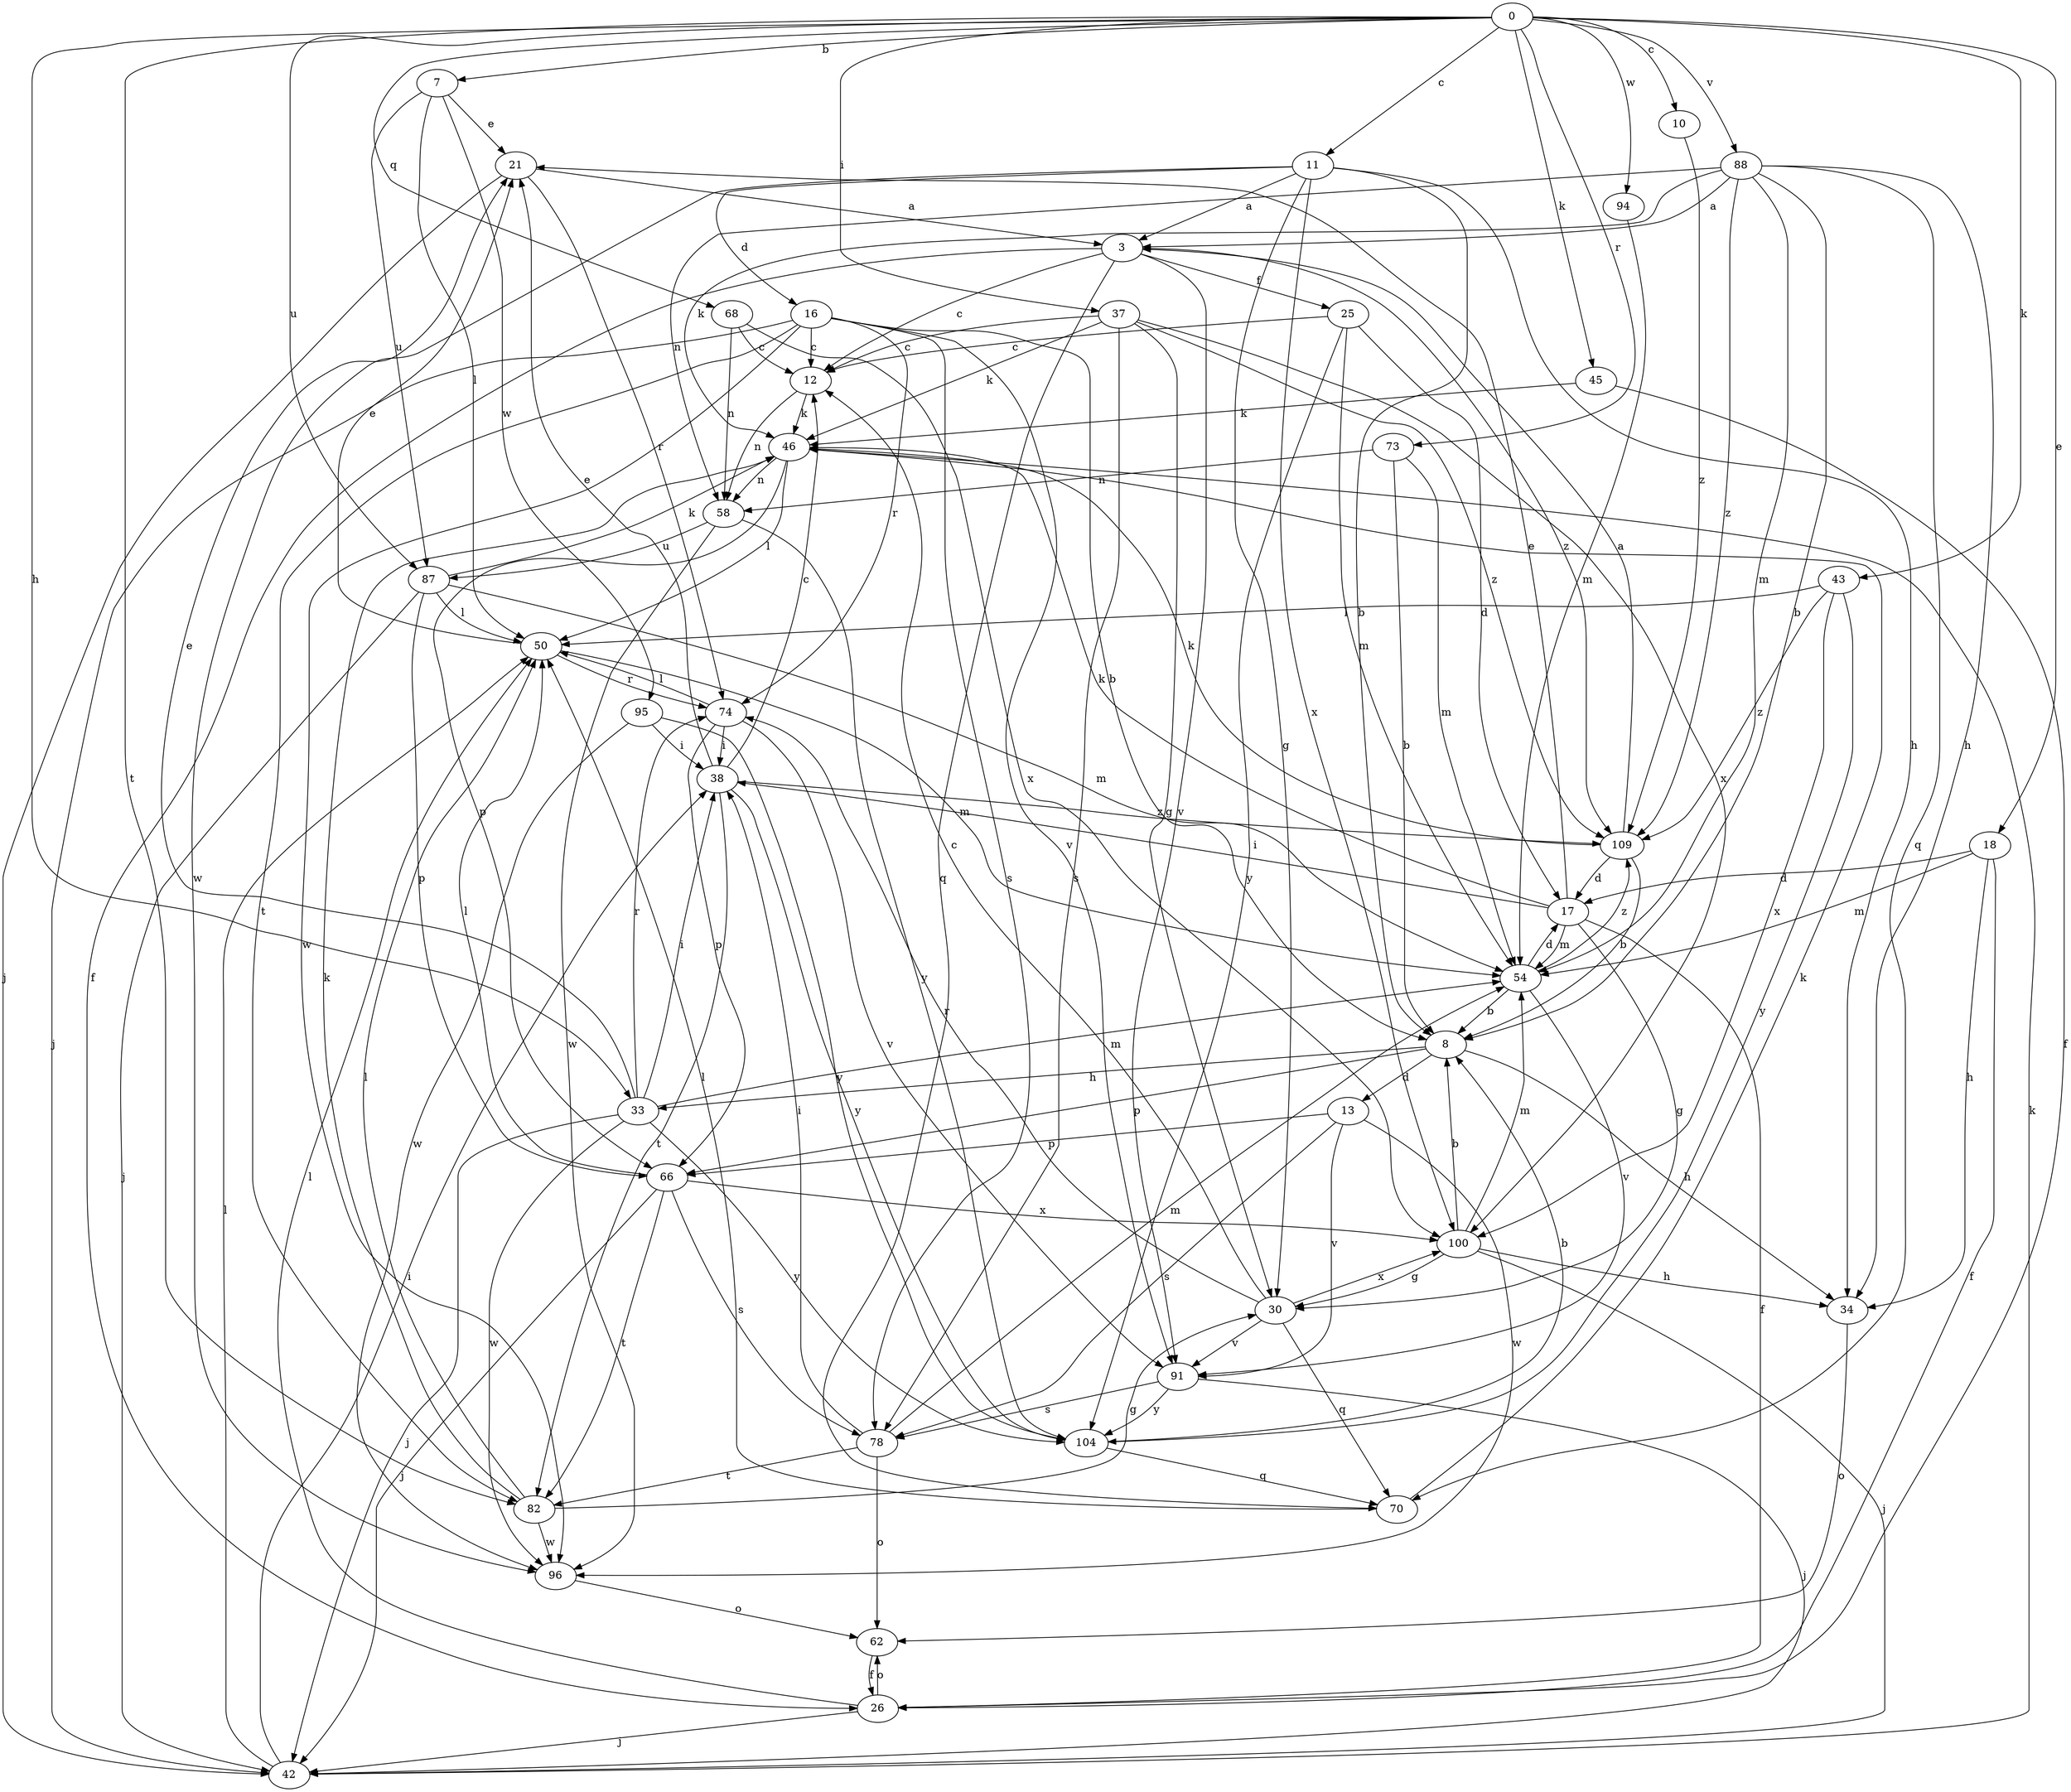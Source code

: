 strict digraph  {
0;
3;
7;
8;
10;
11;
12;
13;
16;
17;
18;
21;
25;
26;
30;
33;
34;
37;
38;
42;
43;
45;
46;
50;
54;
58;
62;
66;
68;
70;
73;
74;
78;
82;
87;
88;
91;
94;
95;
96;
100;
104;
109;
0 -> 7  [label=b];
0 -> 10  [label=c];
0 -> 11  [label=c];
0 -> 18  [label=e];
0 -> 33  [label=h];
0 -> 37  [label=i];
0 -> 43  [label=k];
0 -> 45  [label=k];
0 -> 68  [label=q];
0 -> 73  [label=r];
0 -> 82  [label=t];
0 -> 87  [label=u];
0 -> 88  [label=v];
0 -> 94  [label=w];
3 -> 12  [label=c];
3 -> 25  [label=f];
3 -> 26  [label=f];
3 -> 70  [label=q];
3 -> 91  [label=v];
3 -> 109  [label=z];
7 -> 21  [label=e];
7 -> 50  [label=l];
7 -> 87  [label=u];
7 -> 95  [label=w];
8 -> 13  [label=d];
8 -> 33  [label=h];
8 -> 34  [label=h];
8 -> 66  [label=p];
10 -> 109  [label=z];
11 -> 3  [label=a];
11 -> 8  [label=b];
11 -> 16  [label=d];
11 -> 30  [label=g];
11 -> 34  [label=h];
11 -> 96  [label=w];
11 -> 100  [label=x];
12 -> 46  [label=k];
12 -> 58  [label=n];
13 -> 66  [label=p];
13 -> 78  [label=s];
13 -> 91  [label=v];
13 -> 96  [label=w];
16 -> 8  [label=b];
16 -> 12  [label=c];
16 -> 42  [label=j];
16 -> 74  [label=r];
16 -> 78  [label=s];
16 -> 82  [label=t];
16 -> 91  [label=v];
16 -> 96  [label=w];
17 -> 21  [label=e];
17 -> 26  [label=f];
17 -> 30  [label=g];
17 -> 38  [label=i];
17 -> 46  [label=k];
17 -> 54  [label=m];
18 -> 17  [label=d];
18 -> 26  [label=f];
18 -> 34  [label=h];
18 -> 54  [label=m];
21 -> 3  [label=a];
21 -> 42  [label=j];
21 -> 74  [label=r];
25 -> 12  [label=c];
25 -> 17  [label=d];
25 -> 54  [label=m];
25 -> 104  [label=y];
26 -> 42  [label=j];
26 -> 50  [label=l];
26 -> 62  [label=o];
30 -> 12  [label=c];
30 -> 70  [label=q];
30 -> 74  [label=r];
30 -> 91  [label=v];
30 -> 100  [label=x];
33 -> 21  [label=e];
33 -> 38  [label=i];
33 -> 42  [label=j];
33 -> 54  [label=m];
33 -> 74  [label=r];
33 -> 96  [label=w];
33 -> 104  [label=y];
34 -> 62  [label=o];
37 -> 12  [label=c];
37 -> 30  [label=g];
37 -> 46  [label=k];
37 -> 78  [label=s];
37 -> 100  [label=x];
37 -> 109  [label=z];
38 -> 12  [label=c];
38 -> 21  [label=e];
38 -> 82  [label=t];
38 -> 104  [label=y];
38 -> 109  [label=z];
42 -> 38  [label=i];
42 -> 46  [label=k];
42 -> 50  [label=l];
43 -> 50  [label=l];
43 -> 100  [label=x];
43 -> 104  [label=y];
43 -> 109  [label=z];
45 -> 26  [label=f];
45 -> 46  [label=k];
46 -> 50  [label=l];
46 -> 58  [label=n];
46 -> 66  [label=p];
50 -> 21  [label=e];
50 -> 54  [label=m];
50 -> 74  [label=r];
54 -> 8  [label=b];
54 -> 17  [label=d];
54 -> 91  [label=v];
54 -> 109  [label=z];
58 -> 87  [label=u];
58 -> 96  [label=w];
58 -> 104  [label=y];
62 -> 26  [label=f];
66 -> 42  [label=j];
66 -> 50  [label=l];
66 -> 78  [label=s];
66 -> 82  [label=t];
66 -> 100  [label=x];
68 -> 12  [label=c];
68 -> 58  [label=n];
68 -> 100  [label=x];
70 -> 46  [label=k];
70 -> 50  [label=l];
73 -> 8  [label=b];
73 -> 54  [label=m];
73 -> 58  [label=n];
74 -> 38  [label=i];
74 -> 50  [label=l];
74 -> 66  [label=p];
74 -> 91  [label=v];
78 -> 38  [label=i];
78 -> 54  [label=m];
78 -> 62  [label=o];
78 -> 82  [label=t];
82 -> 30  [label=g];
82 -> 46  [label=k];
82 -> 50  [label=l];
82 -> 96  [label=w];
87 -> 42  [label=j];
87 -> 46  [label=k];
87 -> 50  [label=l];
87 -> 54  [label=m];
87 -> 66  [label=p];
88 -> 3  [label=a];
88 -> 8  [label=b];
88 -> 34  [label=h];
88 -> 46  [label=k];
88 -> 54  [label=m];
88 -> 58  [label=n];
88 -> 70  [label=q];
88 -> 109  [label=z];
91 -> 42  [label=j];
91 -> 78  [label=s];
91 -> 104  [label=y];
94 -> 54  [label=m];
95 -> 38  [label=i];
95 -> 96  [label=w];
95 -> 104  [label=y];
96 -> 62  [label=o];
100 -> 8  [label=b];
100 -> 30  [label=g];
100 -> 34  [label=h];
100 -> 42  [label=j];
100 -> 54  [label=m];
104 -> 8  [label=b];
104 -> 70  [label=q];
109 -> 3  [label=a];
109 -> 8  [label=b];
109 -> 17  [label=d];
109 -> 46  [label=k];
}
